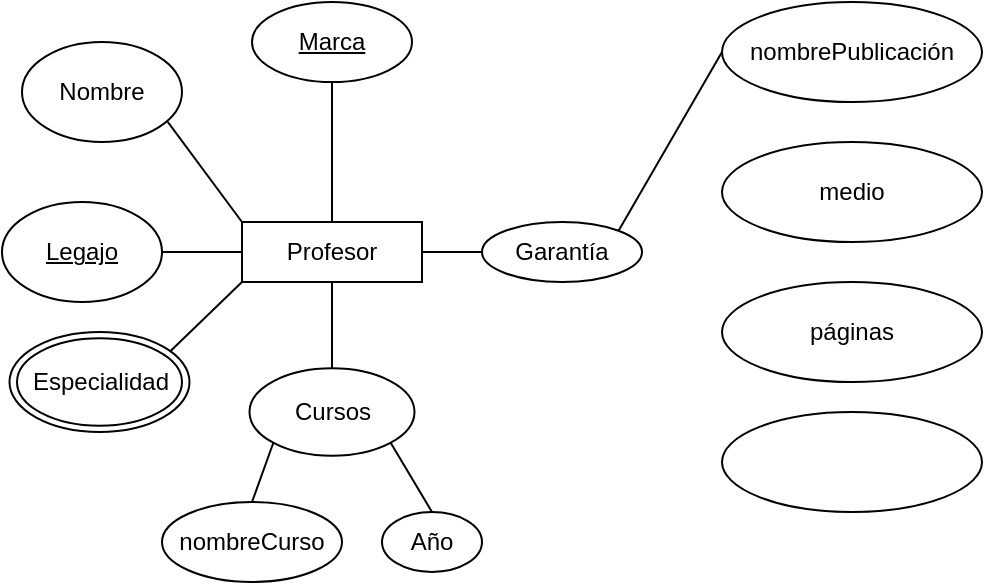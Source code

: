<mxfile version="27.1.3">
  <diagram name="Página-1" id="gYY5UOtBbrOhPY3s1cKF">
    <mxGraphModel dx="602" dy="661" grid="1" gridSize="10" guides="1" tooltips="1" connect="1" arrows="1" fold="1" page="1" pageScale="1" pageWidth="827" pageHeight="1169" math="0" shadow="0">
      <root>
        <mxCell id="0" />
        <mxCell id="1" parent="0" />
        <mxCell id="QEpii2R3zykigEFebAMe-18" value="Profesor" style="rounded=0;whiteSpace=wrap;html=1;labelBackgroundColor=none;" vertex="1" parent="1">
          <mxGeometry x="300" y="480" width="90" height="30" as="geometry" />
        </mxCell>
        <mxCell id="QEpii2R3zykigEFebAMe-19" value="" style="group;rounded=0;labelBackgroundColor=none;" vertex="1" connectable="0" parent="1">
          <mxGeometry x="195" y="535" width="90" height="50" as="geometry" />
        </mxCell>
        <mxCell id="QEpii2R3zykigEFebAMe-35" value="" style="group" vertex="1" connectable="0" parent="QEpii2R3zykigEFebAMe-19">
          <mxGeometry x="-11.25" width="90" height="50.0" as="geometry" />
        </mxCell>
        <mxCell id="QEpii2R3zykigEFebAMe-20" value="" style="ellipse;whiteSpace=wrap;html=1;rounded=0;labelBackgroundColor=none;" vertex="1" parent="QEpii2R3zykigEFebAMe-35">
          <mxGeometry width="90" height="50.0" as="geometry" />
        </mxCell>
        <mxCell id="QEpii2R3zykigEFebAMe-21" value="Especialidad" style="ellipse;whiteSpace=wrap;html=1;rounded=0;labelBackgroundColor=none;" vertex="1" parent="QEpii2R3zykigEFebAMe-35">
          <mxGeometry x="3.75" y="3.125" width="82.5" height="43.75" as="geometry" />
        </mxCell>
        <mxCell id="QEpii2R3zykigEFebAMe-22" value="Nombre" style="ellipse;whiteSpace=wrap;html=1;rounded=0;labelBackgroundColor=none;" vertex="1" parent="1">
          <mxGeometry x="190" y="390" width="80" height="50" as="geometry" />
        </mxCell>
        <mxCell id="QEpii2R3zykigEFebAMe-23" value="&lt;u&gt;Marca&lt;/u&gt;" style="ellipse;whiteSpace=wrap;html=1;rounded=0;labelBackgroundColor=none;" vertex="1" parent="1">
          <mxGeometry x="305" y="370" width="80" height="40" as="geometry" />
        </mxCell>
        <mxCell id="QEpii2R3zykigEFebAMe-24" value="Garantía" style="ellipse;whiteSpace=wrap;html=1;rounded=0;labelBackgroundColor=none;" vertex="1" parent="1">
          <mxGeometry x="420" y="480" width="80" height="30" as="geometry" />
        </mxCell>
        <mxCell id="QEpii2R3zykigEFebAMe-25" value="nombrePublicación" style="ellipse;whiteSpace=wrap;html=1;rounded=0;labelBackgroundColor=none;" vertex="1" parent="1">
          <mxGeometry x="540" y="370" width="130" height="50" as="geometry" />
        </mxCell>
        <mxCell id="QEpii2R3zykigEFebAMe-27" value="" style="endArrow=none;html=1;rounded=0;entryX=0;entryY=0.5;entryDx=0;entryDy=0;exitX=1;exitY=0;exitDx=0;exitDy=0;labelBackgroundColor=none;fontColor=default;" edge="1" parent="1" source="QEpii2R3zykigEFebAMe-24" target="QEpii2R3zykigEFebAMe-25">
          <mxGeometry width="50" height="50" relative="1" as="geometry">
            <mxPoint x="480" y="480" as="sourcePoint" />
            <mxPoint x="530" y="430" as="targetPoint" />
          </mxGeometry>
        </mxCell>
        <mxCell id="QEpii2R3zykigEFebAMe-29" value="" style="endArrow=none;html=1;rounded=0;entryX=0;entryY=0.5;entryDx=0;entryDy=0;exitX=1;exitY=0.5;exitDx=0;exitDy=0;labelBackgroundColor=none;fontColor=default;" edge="1" parent="1" source="QEpii2R3zykigEFebAMe-18" target="QEpii2R3zykigEFebAMe-24">
          <mxGeometry width="50" height="50" relative="1" as="geometry">
            <mxPoint x="519" y="522" as="sourcePoint" />
            <mxPoint x="570" y="475" as="targetPoint" />
          </mxGeometry>
        </mxCell>
        <mxCell id="QEpii2R3zykigEFebAMe-30" value="" style="endArrow=none;html=1;rounded=0;exitX=0;exitY=1;exitDx=0;exitDy=0;labelBackgroundColor=none;fontColor=default;entryX=0.892;entryY=0.195;entryDx=0;entryDy=0;entryPerimeter=0;" edge="1" parent="1" source="QEpii2R3zykigEFebAMe-18" target="QEpii2R3zykigEFebAMe-20">
          <mxGeometry width="50" height="50" relative="1" as="geometry">
            <mxPoint x="529" y="532" as="sourcePoint" />
            <mxPoint x="260" y="540" as="targetPoint" />
          </mxGeometry>
        </mxCell>
        <mxCell id="QEpii2R3zykigEFebAMe-31" value="" style="endArrow=none;html=1;rounded=0;entryX=0.5;entryY=0;entryDx=0;entryDy=0;exitX=0.5;exitY=1;exitDx=0;exitDy=0;labelBackgroundColor=none;fontColor=default;" edge="1" parent="1" source="QEpii2R3zykigEFebAMe-23" target="QEpii2R3zykigEFebAMe-18">
          <mxGeometry width="50" height="50" relative="1" as="geometry">
            <mxPoint x="340" y="430" as="sourcePoint" />
            <mxPoint x="340" y="480" as="targetPoint" />
          </mxGeometry>
        </mxCell>
        <mxCell id="QEpii2R3zykigEFebAMe-32" value="" style="endArrow=none;html=1;rounded=0;entryX=0;entryY=0;entryDx=0;entryDy=0;labelBackgroundColor=none;fontColor=default;exitX=0.911;exitY=0.799;exitDx=0;exitDy=0;exitPerimeter=0;" edge="1" parent="1" source="QEpii2R3zykigEFebAMe-22" target="QEpii2R3zykigEFebAMe-18">
          <mxGeometry width="50" height="50" relative="1" as="geometry">
            <mxPoint x="260" y="410" as="sourcePoint" />
            <mxPoint x="355" y="490" as="targetPoint" />
          </mxGeometry>
        </mxCell>
        <mxCell id="QEpii2R3zykigEFebAMe-33" value="&lt;u&gt;Legajo&lt;/u&gt;" style="ellipse;whiteSpace=wrap;html=1;rounded=0;labelBackgroundColor=none;" vertex="1" parent="1">
          <mxGeometry x="180" y="470" width="80" height="50" as="geometry" />
        </mxCell>
        <mxCell id="QEpii2R3zykigEFebAMe-34" value="" style="endArrow=none;html=1;rounded=0;entryX=0;entryY=0.5;entryDx=0;entryDy=0;exitX=1;exitY=0.5;exitDx=0;exitDy=0;labelBackgroundColor=none;fontColor=default;" edge="1" parent="1" source="QEpii2R3zykigEFebAMe-33" target="QEpii2R3zykigEFebAMe-18">
          <mxGeometry width="50" height="50" relative="1" as="geometry">
            <mxPoint x="355" y="530" as="sourcePoint" />
            <mxPoint x="300" y="575" as="targetPoint" />
          </mxGeometry>
        </mxCell>
        <mxCell id="QEpii2R3zykigEFebAMe-40" value="nombreCurso" style="ellipse;whiteSpace=wrap;html=1;rounded=0;labelBackgroundColor=none;" vertex="1" parent="1">
          <mxGeometry x="260" y="620" width="90" height="40" as="geometry" />
        </mxCell>
        <mxCell id="QEpii2R3zykigEFebAMe-41" value="Año" style="ellipse;whiteSpace=wrap;html=1;rounded=0;labelBackgroundColor=none;" vertex="1" parent="1">
          <mxGeometry x="370" y="625" width="50" height="30" as="geometry" />
        </mxCell>
        <mxCell id="QEpii2R3zykigEFebAMe-42" value="" style="endArrow=none;html=1;rounded=0;exitX=0.5;exitY=1;exitDx=0;exitDy=0;labelBackgroundColor=none;fontColor=default;entryX=0.5;entryY=0;entryDx=0;entryDy=0;" edge="1" parent="1" source="QEpii2R3zykigEFebAMe-18" target="QEpii2R3zykigEFebAMe-39">
          <mxGeometry width="50" height="50" relative="1" as="geometry">
            <mxPoint x="316" y="520" as="sourcePoint" />
            <mxPoint x="280" y="555" as="targetPoint" />
          </mxGeometry>
        </mxCell>
        <mxCell id="QEpii2R3zykigEFebAMe-37" value="" style="group" vertex="1" connectable="0" parent="1">
          <mxGeometry x="300" y="550" width="90" height="50.0" as="geometry" />
        </mxCell>
        <mxCell id="QEpii2R3zykigEFebAMe-39" value="Cursos" style="ellipse;whiteSpace=wrap;html=1;rounded=0;labelBackgroundColor=none;" vertex="1" parent="QEpii2R3zykigEFebAMe-37">
          <mxGeometry x="3.75" y="3.125" width="82.5" height="43.75" as="geometry" />
        </mxCell>
        <mxCell id="QEpii2R3zykigEFebAMe-46" value="" style="endArrow=none;html=1;rounded=0;exitX=0;exitY=1;exitDx=0;exitDy=0;labelBackgroundColor=none;fontColor=default;entryX=0.5;entryY=0;entryDx=0;entryDy=0;" edge="1" parent="1" source="QEpii2R3zykigEFebAMe-39" target="QEpii2R3zykigEFebAMe-40">
          <mxGeometry width="50" height="50" relative="1" as="geometry">
            <mxPoint x="340" y="530" as="sourcePoint" />
            <mxPoint x="340" y="573" as="targetPoint" />
          </mxGeometry>
        </mxCell>
        <mxCell id="QEpii2R3zykigEFebAMe-47" value="" style="endArrow=none;html=1;rounded=0;exitX=1;exitY=1;exitDx=0;exitDy=0;labelBackgroundColor=none;fontColor=default;entryX=0.5;entryY=0;entryDx=0;entryDy=0;" edge="1" parent="1" source="QEpii2R3zykigEFebAMe-39" target="QEpii2R3zykigEFebAMe-41">
          <mxGeometry width="50" height="50" relative="1" as="geometry">
            <mxPoint x="321" y="600" as="sourcePoint" />
            <mxPoint x="300" y="640" as="targetPoint" />
          </mxGeometry>
        </mxCell>
        <mxCell id="QEpii2R3zykigEFebAMe-48" value="me&lt;span style=&quot;color: rgba(0, 0, 0, 0); font-family: monospace; font-size: 0px; text-align: start; text-wrap-mode: nowrap;&quot;&gt;%3CmxGraphModel%3E%3Croot%3E%3CmxCell%20id%3D%220%22%2F%3E%3CmxCell%20id%3D%221%22%20parent%3D%220%22%2F%3E%3CmxCell%20id%3D%222%22%20value%3D%22nombrePublicaci%C3%B3n%22%20style%3D%22ellipse%3BwhiteSpace%3Dwrap%3Bhtml%3D1%3Brounded%3D0%3BlabelBackgroundColor%3Dnone%3B%22%20vertex%3D%221%22%20parent%3D%221%22%3E%3CmxGeometry%20x%3D%22530%22%20y%3D%22390%22%20width%3D%22130%22%20height%3D%2250%22%20as%3D%22geometry%22%2F%3E%3C%2FmxCell%3E%3C%2Froot%3E%3C%2FmxGraphModel%3E&lt;/span&gt;dio" style="ellipse;whiteSpace=wrap;html=1;rounded=0;labelBackgroundColor=none;" vertex="1" parent="1">
          <mxGeometry x="540" y="440" width="130" height="50" as="geometry" />
        </mxCell>
        <mxCell id="QEpii2R3zykigEFebAMe-49" value="páginas" style="ellipse;whiteSpace=wrap;html=1;rounded=0;labelBackgroundColor=none;" vertex="1" parent="1">
          <mxGeometry x="540" y="510" width="130" height="50" as="geometry" />
        </mxCell>
        <mxCell id="QEpii2R3zykigEFebAMe-50" value="" style="ellipse;whiteSpace=wrap;html=1;rounded=0;labelBackgroundColor=none;" vertex="1" parent="1">
          <mxGeometry x="540" y="575" width="130" height="50" as="geometry" />
        </mxCell>
      </root>
    </mxGraphModel>
  </diagram>
</mxfile>
